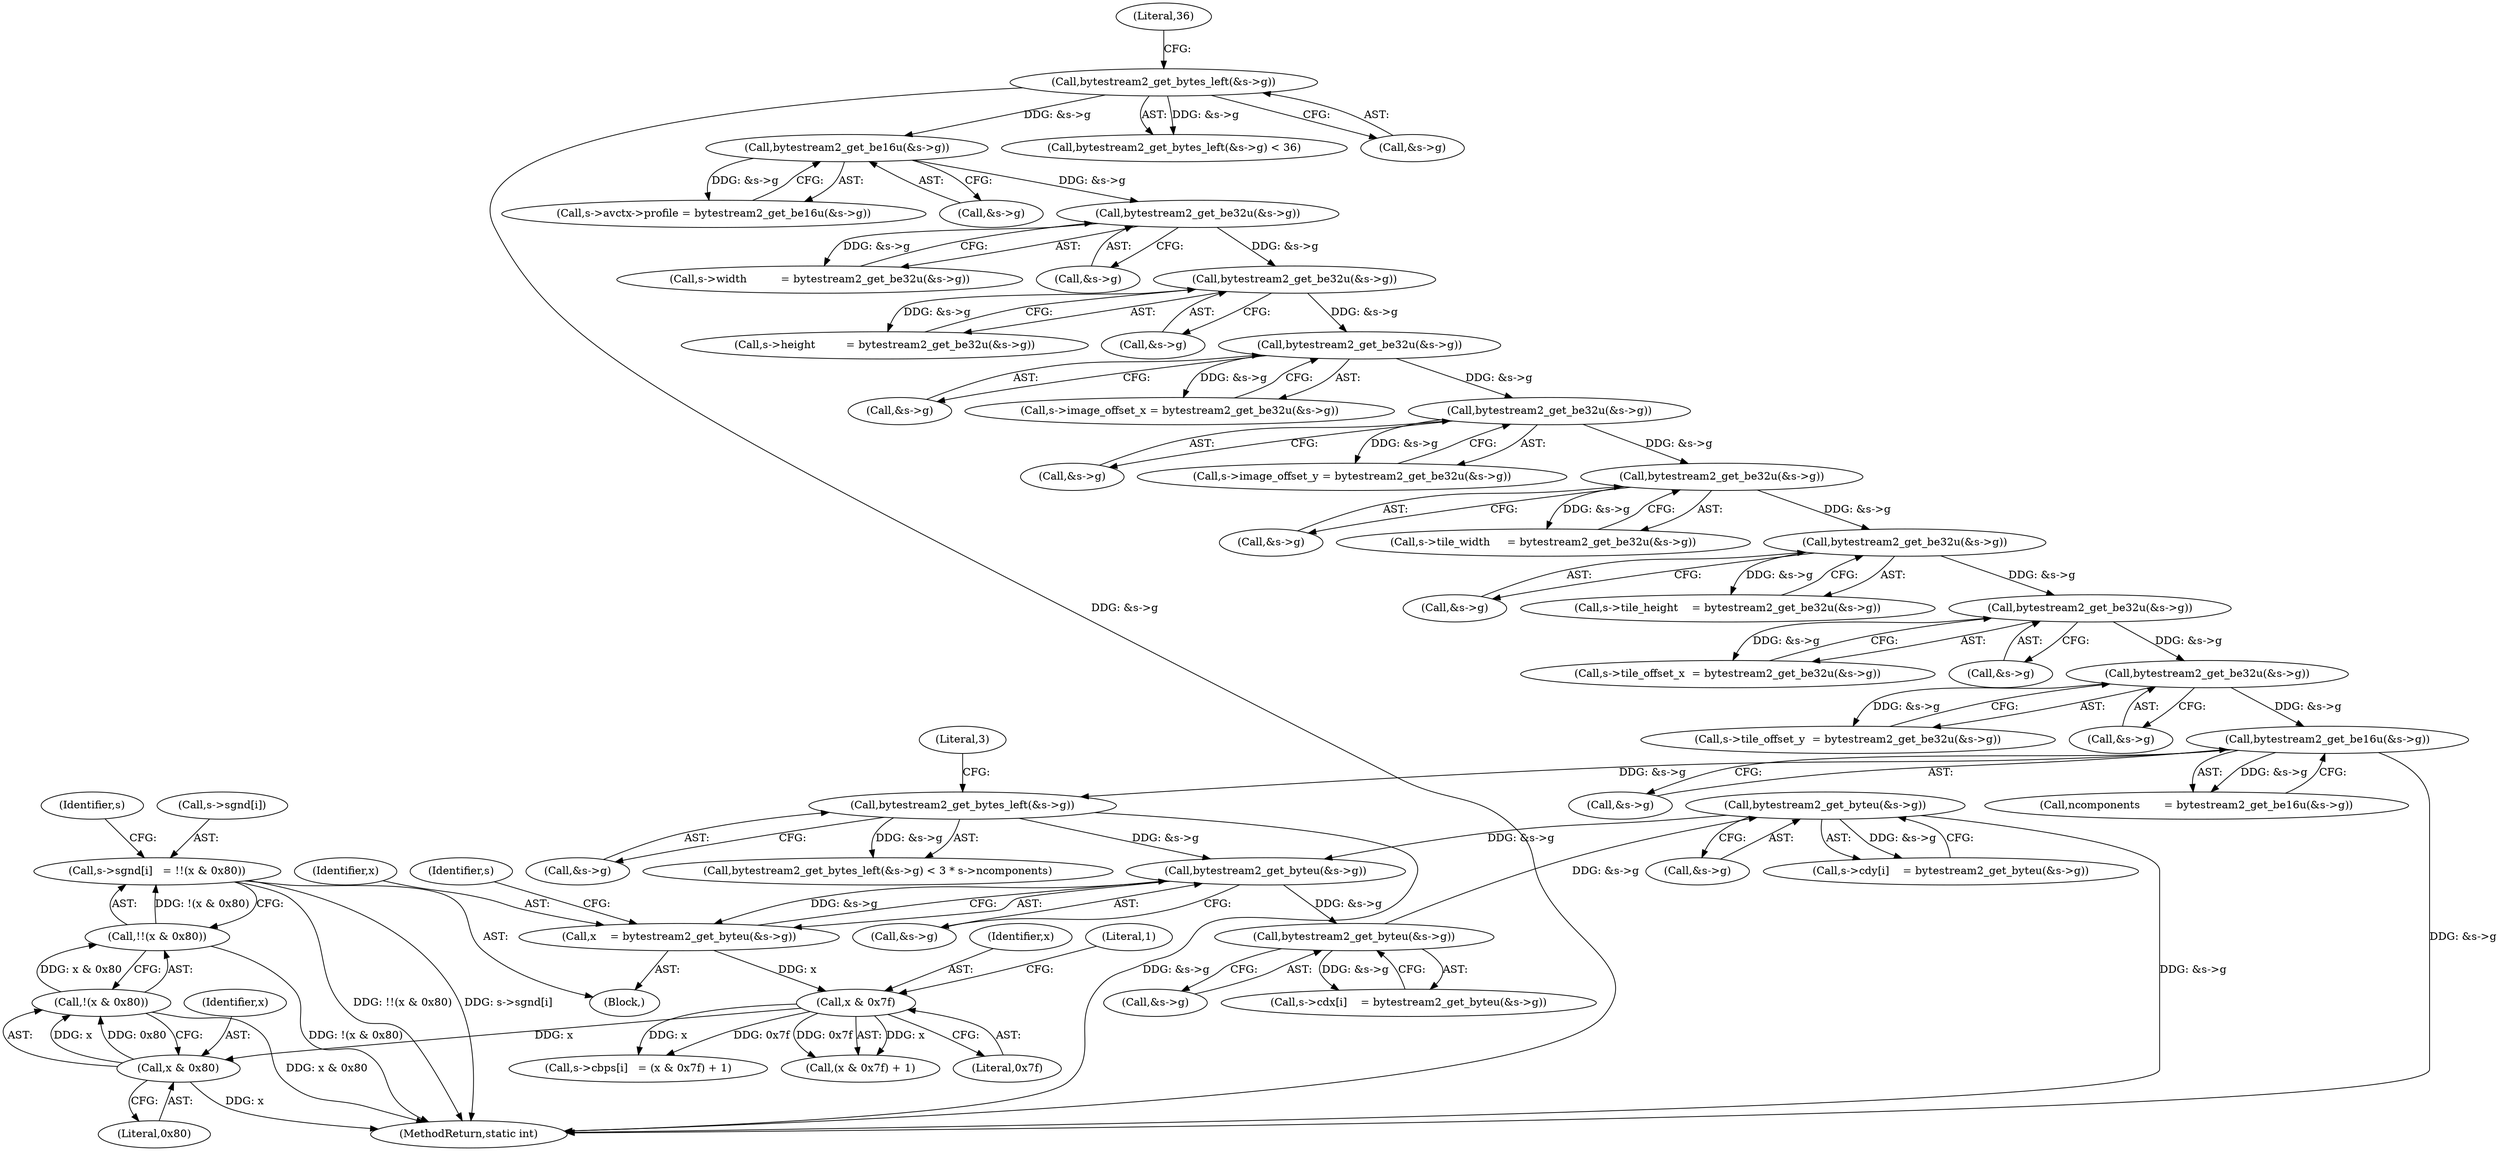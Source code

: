 digraph "0_FFmpeg_8bb11c3ca77b52e05a9ed1496a65f8a76e6e2d8f@array" {
"1000350" [label="(Call,s->sgnd[i]   = !!(x & 0x80))"];
"1000356" [label="(Call,!!(x & 0x80))"];
"1000357" [label="(Call,!(x & 0x80))"];
"1000358" [label="(Call,x & 0x80)"];
"1000333" [label="(Call,x & 0x7f)"];
"1000319" [label="(Call,x    = bytestream2_get_byteu(&s->g))"];
"1000321" [label="(Call,bytestream2_get_byteu(&s->g))"];
"1000378" [label="(Call,bytestream2_get_byteu(&s->g))"];
"1000367" [label="(Call,bytestream2_get_byteu(&s->g))"];
"1000294" [label="(Call,bytestream2_get_bytes_left(&s->g))"];
"1000224" [label="(Call,bytestream2_get_be16u(&s->g))"];
"1000217" [label="(Call,bytestream2_get_be32u(&s->g))"];
"1000208" [label="(Call,bytestream2_get_be32u(&s->g))"];
"1000199" [label="(Call,bytestream2_get_be32u(&s->g))"];
"1000190" [label="(Call,bytestream2_get_be32u(&s->g))"];
"1000181" [label="(Call,bytestream2_get_be32u(&s->g))"];
"1000172" [label="(Call,bytestream2_get_be32u(&s->g))"];
"1000163" [label="(Call,bytestream2_get_be32u(&s->g))"];
"1000154" [label="(Call,bytestream2_get_be32u(&s->g))"];
"1000145" [label="(Call,bytestream2_get_be16u(&s->g))"];
"1000131" [label="(Call,bytestream2_get_bytes_left(&s->g))"];
"1000361" [label="(Call,s->cdx[i]    = bytestream2_get_byteu(&s->g))"];
"1000130" [label="(Call,bytestream2_get_bytes_left(&s->g) < 36)"];
"1000326" [label="(Call,s->cbps[i]   = (x & 0x7f) + 1)"];
"1000368" [label="(Call,&s->g)"];
"1000204" [label="(Call,s->tile_offset_x  = bytestream2_get_be32u(&s->g))"];
"1000359" [label="(Identifier,x)"];
"1000199" [label="(Call,bytestream2_get_be32u(&s->g))"];
"1000182" [label="(Call,&s->g)"];
"1000163" [label="(Call,bytestream2_get_be32u(&s->g))"];
"1000145" [label="(Call,bytestream2_get_be16u(&s->g))"];
"1000332" [label="(Call,(x & 0x7f) + 1)"];
"1000136" [label="(Literal,36)"];
"1000333" [label="(Call,x & 0x7f)"];
"1000356" [label="(Call,!!(x & 0x80))"];
"1000295" [label="(Call,&s->g)"];
"1000225" [label="(Call,&s->g)"];
"1000293" [label="(Call,bytestream2_get_bytes_left(&s->g) < 3 * s->ncomponents)"];
"1000213" [label="(Call,s->tile_offset_y  = bytestream2_get_be32u(&s->g))"];
"1000319" [label="(Call,x    = bytestream2_get_byteu(&s->g))"];
"1000379" [label="(Call,&s->g)"];
"1000300" [label="(Literal,3)"];
"1000191" [label="(Call,&s->g)"];
"1000173" [label="(Call,&s->g)"];
"1000190" [label="(Call,bytestream2_get_be32u(&s->g))"];
"1000186" [label="(Call,s->tile_width     = bytestream2_get_be32u(&s->g))"];
"1000208" [label="(Call,bytestream2_get_be32u(&s->g))"];
"1000322" [label="(Call,&s->g)"];
"1000320" [label="(Identifier,x)"];
"1000168" [label="(Call,s->image_offset_x = bytestream2_get_be32u(&s->g))"];
"1000150" [label="(Call,s->width          = bytestream2_get_be32u(&s->g))"];
"1000131" [label="(Call,bytestream2_get_bytes_left(&s->g))"];
"1000779" [label="(MethodReturn,static int)"];
"1000367" [label="(Call,bytestream2_get_byteu(&s->g))"];
"1000200" [label="(Call,&s->g)"];
"1000159" [label="(Call,s->height         = bytestream2_get_be32u(&s->g))"];
"1000294" [label="(Call,bytestream2_get_bytes_left(&s->g))"];
"1000335" [label="(Literal,0x7f)"];
"1000350" [label="(Call,s->sgnd[i]   = !!(x & 0x80))"];
"1000224" [label="(Call,bytestream2_get_be16u(&s->g))"];
"1000222" [label="(Call,ncomponents       = bytestream2_get_be16u(&s->g))"];
"1000217" [label="(Call,bytestream2_get_be32u(&s->g))"];
"1000195" [label="(Call,s->tile_height    = bytestream2_get_be32u(&s->g))"];
"1000172" [label="(Call,bytestream2_get_be32u(&s->g))"];
"1000334" [label="(Identifier,x)"];
"1000336" [label="(Literal,1)"];
"1000358" [label="(Call,x & 0x80)"];
"1000360" [label="(Literal,0x80)"];
"1000364" [label="(Identifier,s)"];
"1000317" [label="(Block,)"];
"1000378" [label="(Call,bytestream2_get_byteu(&s->g))"];
"1000321" [label="(Call,bytestream2_get_byteu(&s->g))"];
"1000372" [label="(Call,s->cdy[i]    = bytestream2_get_byteu(&s->g))"];
"1000218" [label="(Call,&s->g)"];
"1000181" [label="(Call,bytestream2_get_be32u(&s->g))"];
"1000209" [label="(Call,&s->g)"];
"1000177" [label="(Call,s->image_offset_y = bytestream2_get_be32u(&s->g))"];
"1000351" [label="(Call,s->sgnd[i])"];
"1000357" [label="(Call,!(x & 0x80))"];
"1000329" [label="(Identifier,s)"];
"1000155" [label="(Call,&s->g)"];
"1000164" [label="(Call,&s->g)"];
"1000154" [label="(Call,bytestream2_get_be32u(&s->g))"];
"1000139" [label="(Call,s->avctx->profile = bytestream2_get_be16u(&s->g))"];
"1000146" [label="(Call,&s->g)"];
"1000132" [label="(Call,&s->g)"];
"1000350" -> "1000317"  [label="AST: "];
"1000350" -> "1000356"  [label="CFG: "];
"1000351" -> "1000350"  [label="AST: "];
"1000356" -> "1000350"  [label="AST: "];
"1000364" -> "1000350"  [label="CFG: "];
"1000350" -> "1000779"  [label="DDG: !!(x & 0x80)"];
"1000350" -> "1000779"  [label="DDG: s->sgnd[i]"];
"1000356" -> "1000350"  [label="DDG: !(x & 0x80)"];
"1000356" -> "1000357"  [label="CFG: "];
"1000357" -> "1000356"  [label="AST: "];
"1000356" -> "1000779"  [label="DDG: !(x & 0x80)"];
"1000357" -> "1000356"  [label="DDG: x & 0x80"];
"1000357" -> "1000358"  [label="CFG: "];
"1000358" -> "1000357"  [label="AST: "];
"1000357" -> "1000779"  [label="DDG: x & 0x80"];
"1000358" -> "1000357"  [label="DDG: x"];
"1000358" -> "1000357"  [label="DDG: 0x80"];
"1000358" -> "1000360"  [label="CFG: "];
"1000359" -> "1000358"  [label="AST: "];
"1000360" -> "1000358"  [label="AST: "];
"1000358" -> "1000779"  [label="DDG: x"];
"1000333" -> "1000358"  [label="DDG: x"];
"1000333" -> "1000332"  [label="AST: "];
"1000333" -> "1000335"  [label="CFG: "];
"1000334" -> "1000333"  [label="AST: "];
"1000335" -> "1000333"  [label="AST: "];
"1000336" -> "1000333"  [label="CFG: "];
"1000333" -> "1000326"  [label="DDG: x"];
"1000333" -> "1000326"  [label="DDG: 0x7f"];
"1000333" -> "1000332"  [label="DDG: x"];
"1000333" -> "1000332"  [label="DDG: 0x7f"];
"1000319" -> "1000333"  [label="DDG: x"];
"1000319" -> "1000317"  [label="AST: "];
"1000319" -> "1000321"  [label="CFG: "];
"1000320" -> "1000319"  [label="AST: "];
"1000321" -> "1000319"  [label="AST: "];
"1000329" -> "1000319"  [label="CFG: "];
"1000321" -> "1000319"  [label="DDG: &s->g"];
"1000321" -> "1000322"  [label="CFG: "];
"1000322" -> "1000321"  [label="AST: "];
"1000378" -> "1000321"  [label="DDG: &s->g"];
"1000294" -> "1000321"  [label="DDG: &s->g"];
"1000321" -> "1000367"  [label="DDG: &s->g"];
"1000378" -> "1000372"  [label="AST: "];
"1000378" -> "1000379"  [label="CFG: "];
"1000379" -> "1000378"  [label="AST: "];
"1000372" -> "1000378"  [label="CFG: "];
"1000378" -> "1000779"  [label="DDG: &s->g"];
"1000378" -> "1000372"  [label="DDG: &s->g"];
"1000367" -> "1000378"  [label="DDG: &s->g"];
"1000367" -> "1000361"  [label="AST: "];
"1000367" -> "1000368"  [label="CFG: "];
"1000368" -> "1000367"  [label="AST: "];
"1000361" -> "1000367"  [label="CFG: "];
"1000367" -> "1000361"  [label="DDG: &s->g"];
"1000294" -> "1000293"  [label="AST: "];
"1000294" -> "1000295"  [label="CFG: "];
"1000295" -> "1000294"  [label="AST: "];
"1000300" -> "1000294"  [label="CFG: "];
"1000294" -> "1000779"  [label="DDG: &s->g"];
"1000294" -> "1000293"  [label="DDG: &s->g"];
"1000224" -> "1000294"  [label="DDG: &s->g"];
"1000224" -> "1000222"  [label="AST: "];
"1000224" -> "1000225"  [label="CFG: "];
"1000225" -> "1000224"  [label="AST: "];
"1000222" -> "1000224"  [label="CFG: "];
"1000224" -> "1000779"  [label="DDG: &s->g"];
"1000224" -> "1000222"  [label="DDG: &s->g"];
"1000217" -> "1000224"  [label="DDG: &s->g"];
"1000217" -> "1000213"  [label="AST: "];
"1000217" -> "1000218"  [label="CFG: "];
"1000218" -> "1000217"  [label="AST: "];
"1000213" -> "1000217"  [label="CFG: "];
"1000217" -> "1000213"  [label="DDG: &s->g"];
"1000208" -> "1000217"  [label="DDG: &s->g"];
"1000208" -> "1000204"  [label="AST: "];
"1000208" -> "1000209"  [label="CFG: "];
"1000209" -> "1000208"  [label="AST: "];
"1000204" -> "1000208"  [label="CFG: "];
"1000208" -> "1000204"  [label="DDG: &s->g"];
"1000199" -> "1000208"  [label="DDG: &s->g"];
"1000199" -> "1000195"  [label="AST: "];
"1000199" -> "1000200"  [label="CFG: "];
"1000200" -> "1000199"  [label="AST: "];
"1000195" -> "1000199"  [label="CFG: "];
"1000199" -> "1000195"  [label="DDG: &s->g"];
"1000190" -> "1000199"  [label="DDG: &s->g"];
"1000190" -> "1000186"  [label="AST: "];
"1000190" -> "1000191"  [label="CFG: "];
"1000191" -> "1000190"  [label="AST: "];
"1000186" -> "1000190"  [label="CFG: "];
"1000190" -> "1000186"  [label="DDG: &s->g"];
"1000181" -> "1000190"  [label="DDG: &s->g"];
"1000181" -> "1000177"  [label="AST: "];
"1000181" -> "1000182"  [label="CFG: "];
"1000182" -> "1000181"  [label="AST: "];
"1000177" -> "1000181"  [label="CFG: "];
"1000181" -> "1000177"  [label="DDG: &s->g"];
"1000172" -> "1000181"  [label="DDG: &s->g"];
"1000172" -> "1000168"  [label="AST: "];
"1000172" -> "1000173"  [label="CFG: "];
"1000173" -> "1000172"  [label="AST: "];
"1000168" -> "1000172"  [label="CFG: "];
"1000172" -> "1000168"  [label="DDG: &s->g"];
"1000163" -> "1000172"  [label="DDG: &s->g"];
"1000163" -> "1000159"  [label="AST: "];
"1000163" -> "1000164"  [label="CFG: "];
"1000164" -> "1000163"  [label="AST: "];
"1000159" -> "1000163"  [label="CFG: "];
"1000163" -> "1000159"  [label="DDG: &s->g"];
"1000154" -> "1000163"  [label="DDG: &s->g"];
"1000154" -> "1000150"  [label="AST: "];
"1000154" -> "1000155"  [label="CFG: "];
"1000155" -> "1000154"  [label="AST: "];
"1000150" -> "1000154"  [label="CFG: "];
"1000154" -> "1000150"  [label="DDG: &s->g"];
"1000145" -> "1000154"  [label="DDG: &s->g"];
"1000145" -> "1000139"  [label="AST: "];
"1000145" -> "1000146"  [label="CFG: "];
"1000146" -> "1000145"  [label="AST: "];
"1000139" -> "1000145"  [label="CFG: "];
"1000145" -> "1000139"  [label="DDG: &s->g"];
"1000131" -> "1000145"  [label="DDG: &s->g"];
"1000131" -> "1000130"  [label="AST: "];
"1000131" -> "1000132"  [label="CFG: "];
"1000132" -> "1000131"  [label="AST: "];
"1000136" -> "1000131"  [label="CFG: "];
"1000131" -> "1000779"  [label="DDG: &s->g"];
"1000131" -> "1000130"  [label="DDG: &s->g"];
}
